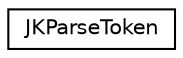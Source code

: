 digraph "Graphical Class Hierarchy"
{
  edge [fontname="Helvetica",fontsize="10",labelfontname="Helvetica",labelfontsize="10"];
  node [fontname="Helvetica",fontsize="10",shape=record];
  rankdir="LR";
  Node1 [label="JKParseToken",height=0.2,width=0.4,color="black", fillcolor="white", style="filled",URL="$struct_j_k_parse_token.html"];
}
